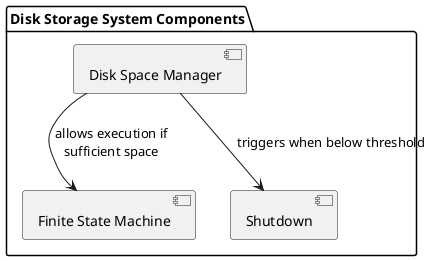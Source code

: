 @startuml
package "Disk Storage System Components" {
  
  [Disk Space Manager] as DiskSpace
  [Finite State Machine] as FSM

  DiskSpace -down-> FSM : allows execution if\nsufficient space
  DiskSpace -down-> [Shutdown] : triggers when below threshold
}
@enduml
